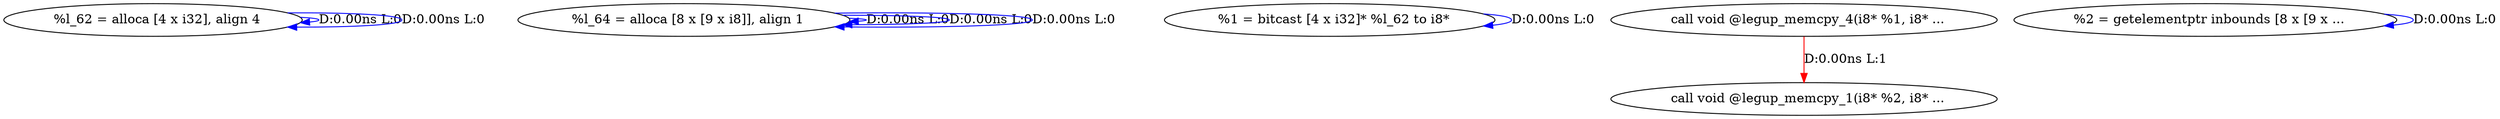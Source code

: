 digraph {
Node0x2de2260[label="  %l_62 = alloca [4 x i32], align 4"];
Node0x2de2260 -> Node0x2de2260[label="D:0.00ns L:0",color=blue];
Node0x2de2260 -> Node0x2de2260[label="D:0.00ns L:0",color=blue];
Node0x2de14b0[label="  %l_64 = alloca [8 x [9 x i8]], align 1"];
Node0x2de14b0 -> Node0x2de14b0[label="D:0.00ns L:0",color=blue];
Node0x2de14b0 -> Node0x2de14b0[label="D:0.00ns L:0",color=blue];
Node0x2de14b0 -> Node0x2de14b0[label="D:0.00ns L:0",color=blue];
Node0x2de2340[label="  %1 = bitcast [4 x i32]* %l_62 to i8*"];
Node0x2de2340 -> Node0x2de2340[label="D:0.00ns L:0",color=blue];
Node0x2de4500[label="  call void @legup_memcpy_1(i8* %2, i8* ..."];
Node0x2de2450[label="  call void @legup_memcpy_4(i8* %1, i8* ..."];
Node0x2de2450 -> Node0x2de4500[label="D:0.00ns L:1",color=red];
Node0x2de4420[label="  %2 = getelementptr inbounds [8 x [9 x ..."];
Node0x2de4420 -> Node0x2de4420[label="D:0.00ns L:0",color=blue];
}
